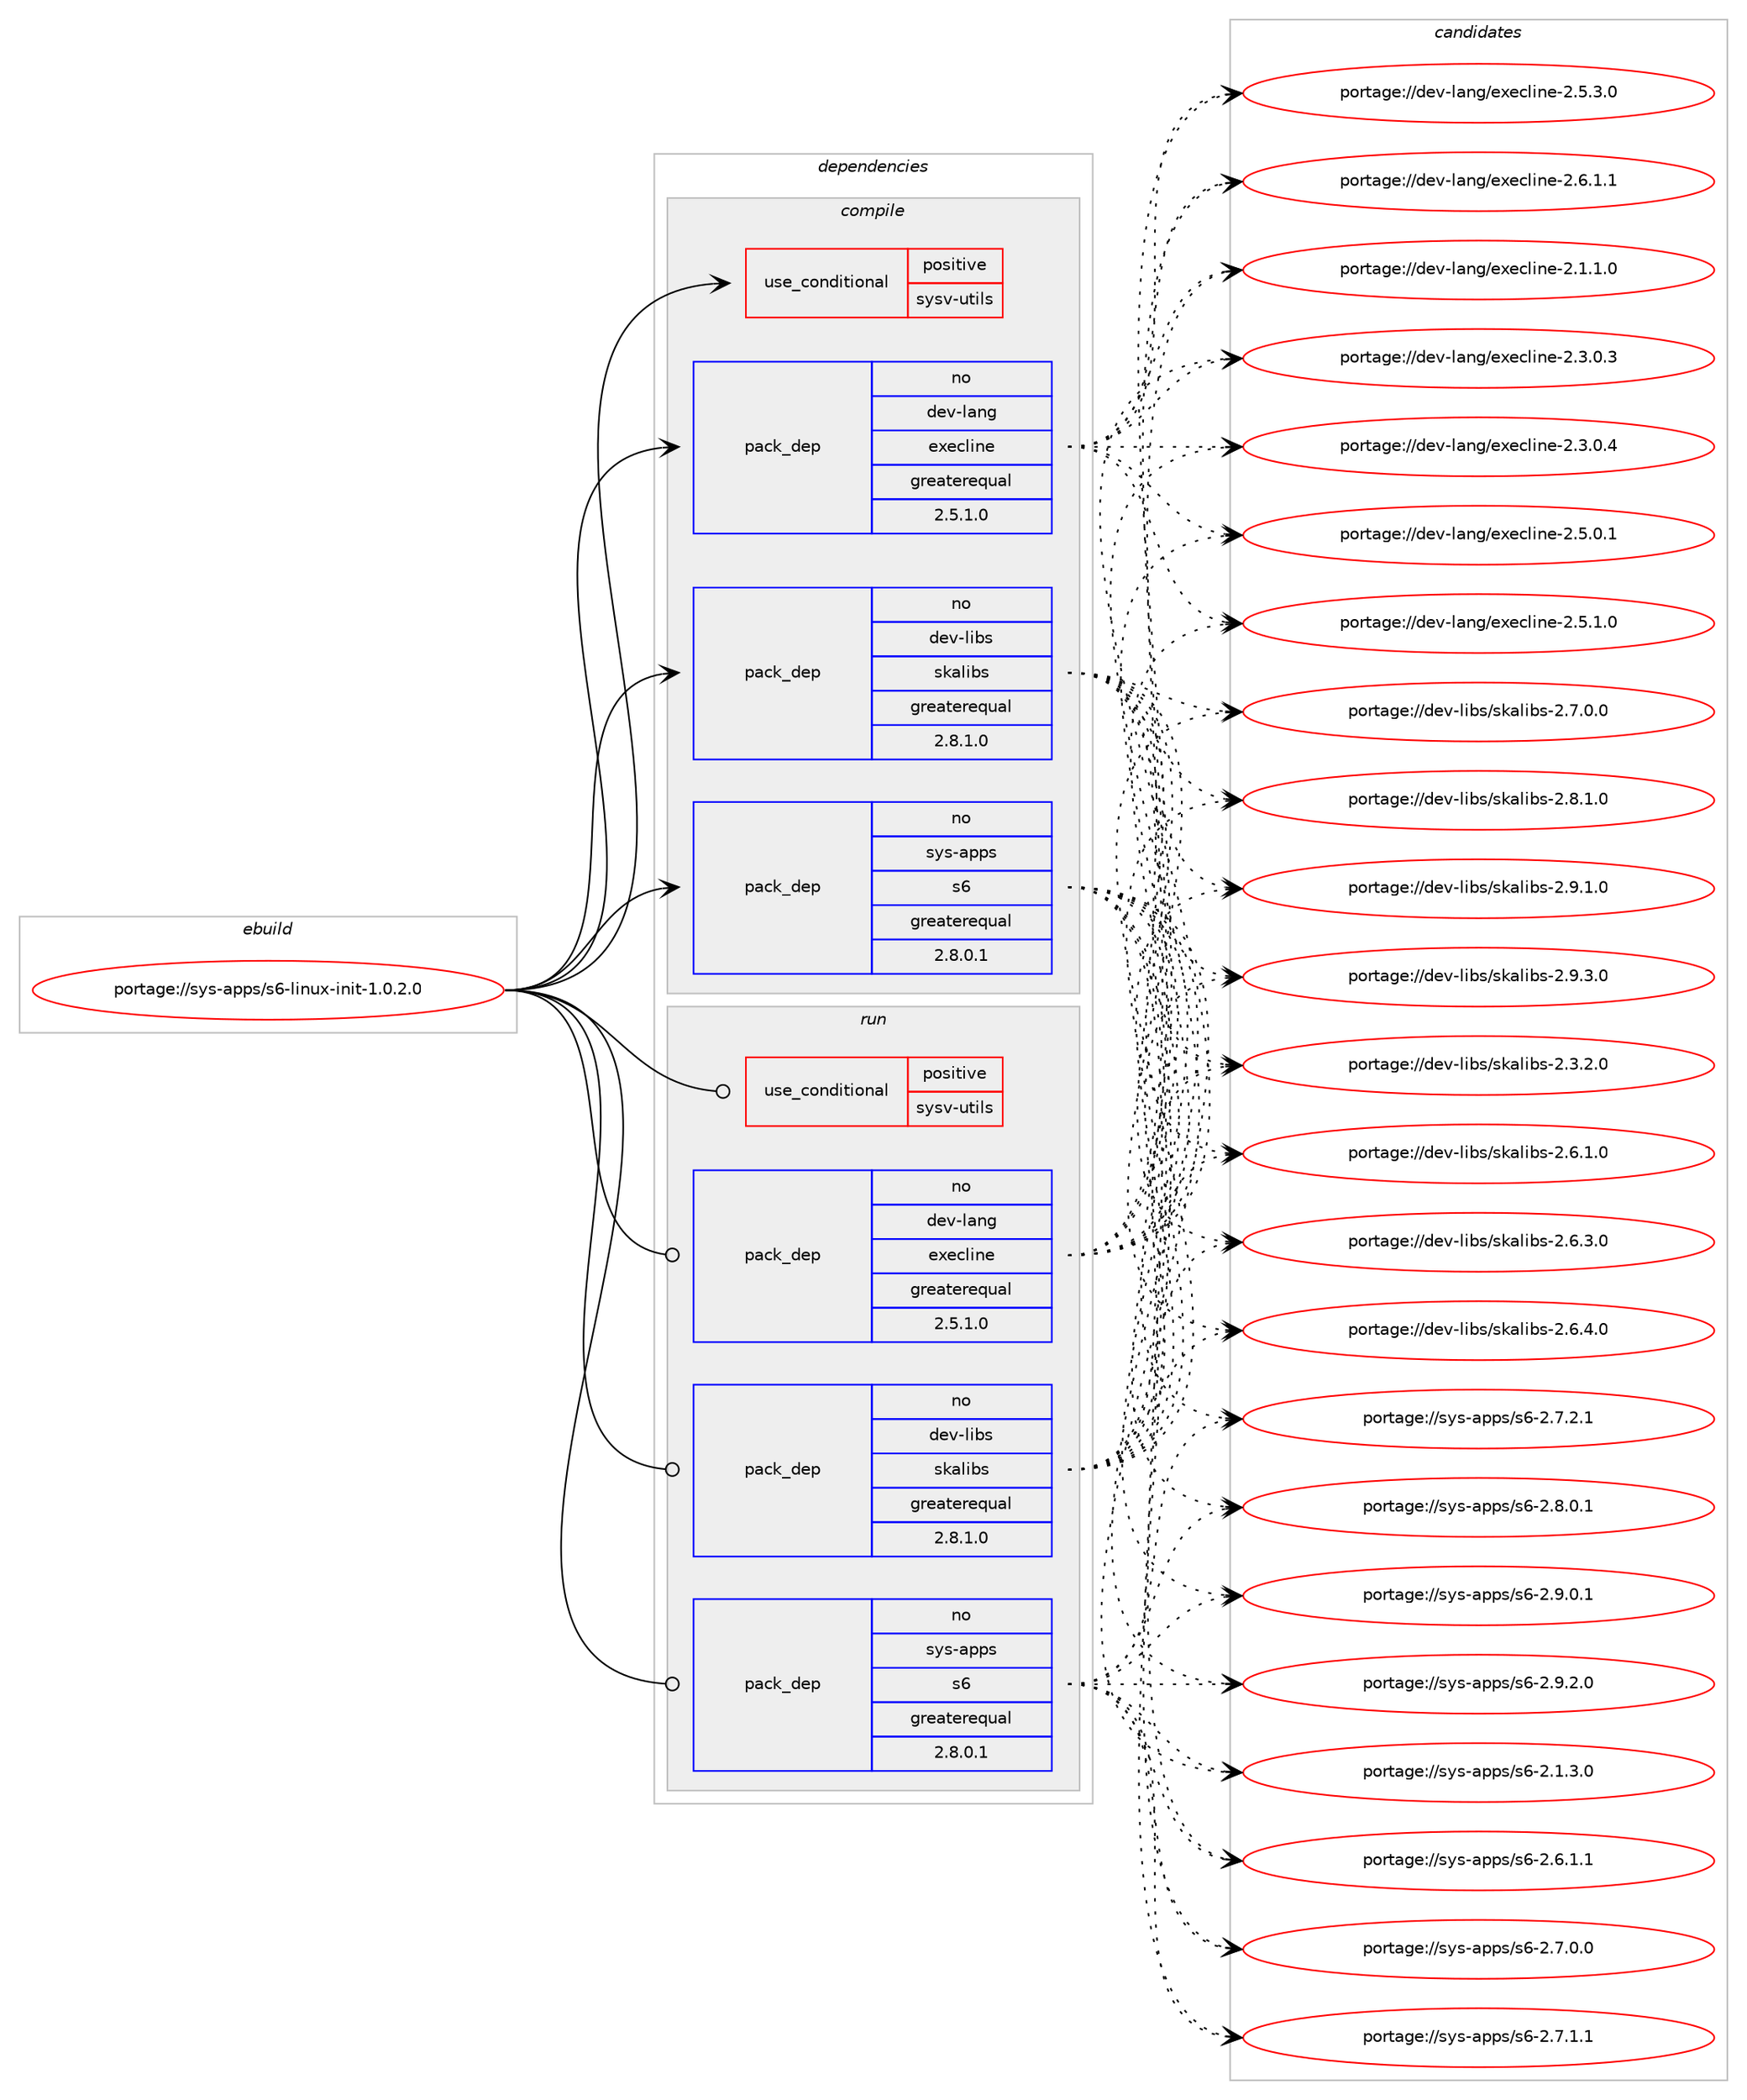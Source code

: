 digraph prolog {

# *************
# Graph options
# *************

newrank=true;
concentrate=true;
compound=true;
graph [rankdir=LR,fontname=Helvetica,fontsize=10,ranksep=1.5];#, ranksep=2.5, nodesep=0.2];
edge  [arrowhead=vee];
node  [fontname=Helvetica,fontsize=10];

# **********
# The ebuild
# **********

subgraph cluster_leftcol {
color=gray;
rank=same;
label=<<i>ebuild</i>>;
id [label="portage://sys-apps/s6-linux-init-1.0.2.0", color=red, width=4, href="../sys-apps/s6-linux-init-1.0.2.0.svg"];
}

# ****************
# The dependencies
# ****************

subgraph cluster_midcol {
color=gray;
label=<<i>dependencies</i>>;
subgraph cluster_compile {
fillcolor="#eeeeee";
style=filled;
label=<<i>compile</i>>;
subgraph cond293 {
dependency515 [label=<<TABLE BORDER="0" CELLBORDER="1" CELLSPACING="0" CELLPADDING="4"><TR><TD ROWSPAN="3" CELLPADDING="10">use_conditional</TD></TR><TR><TD>positive</TD></TR><TR><TD>sysv-utils</TD></TR></TABLE>>, shape=none, color=red];
# *** BEGIN UNKNOWN DEPENDENCY TYPE (TODO) ***
# dependency515 -> package_dependency(portage://sys-apps/s6-linux-init-1.0.2.0,install,weak,sys-apps,systemd,none,[,,],[],[use(enable(sysv-utils),none)])
# *** END UNKNOWN DEPENDENCY TYPE (TODO) ***

# *** BEGIN UNKNOWN DEPENDENCY TYPE (TODO) ***
# dependency515 -> package_dependency(portage://sys-apps/s6-linux-init-1.0.2.0,install,weak,sys-apps,sysvinit,none,[,,],[],[])
# *** END UNKNOWN DEPENDENCY TYPE (TODO) ***

}
id:e -> dependency515:w [weight=20,style="solid",arrowhead="vee"];
subgraph pack218 {
dependency516 [label=<<TABLE BORDER="0" CELLBORDER="1" CELLSPACING="0" CELLPADDING="4" WIDTH="220"><TR><TD ROWSPAN="6" CELLPADDING="30">pack_dep</TD></TR><TR><TD WIDTH="110">no</TD></TR><TR><TD>dev-lang</TD></TR><TR><TD>execline</TD></TR><TR><TD>greaterequal</TD></TR><TR><TD>2.5.1.0</TD></TR></TABLE>>, shape=none, color=blue];
}
id:e -> dependency516:w [weight=20,style="solid",arrowhead="vee"];
subgraph pack219 {
dependency517 [label=<<TABLE BORDER="0" CELLBORDER="1" CELLSPACING="0" CELLPADDING="4" WIDTH="220"><TR><TD ROWSPAN="6" CELLPADDING="30">pack_dep</TD></TR><TR><TD WIDTH="110">no</TD></TR><TR><TD>dev-libs</TD></TR><TR><TD>skalibs</TD></TR><TR><TD>greaterequal</TD></TR><TR><TD>2.8.1.0</TD></TR></TABLE>>, shape=none, color=blue];
}
id:e -> dependency517:w [weight=20,style="solid",arrowhead="vee"];
subgraph pack220 {
dependency518 [label=<<TABLE BORDER="0" CELLBORDER="1" CELLSPACING="0" CELLPADDING="4" WIDTH="220"><TR><TD ROWSPAN="6" CELLPADDING="30">pack_dep</TD></TR><TR><TD WIDTH="110">no</TD></TR><TR><TD>sys-apps</TD></TR><TR><TD>s6</TD></TR><TR><TD>greaterequal</TD></TR><TR><TD>2.8.0.1</TD></TR></TABLE>>, shape=none, color=blue];
}
id:e -> dependency518:w [weight=20,style="solid",arrowhead="vee"];
}
subgraph cluster_compileandrun {
fillcolor="#eeeeee";
style=filled;
label=<<i>compile and run</i>>;
}
subgraph cluster_run {
fillcolor="#eeeeee";
style=filled;
label=<<i>run</i>>;
subgraph cond294 {
dependency519 [label=<<TABLE BORDER="0" CELLBORDER="1" CELLSPACING="0" CELLPADDING="4"><TR><TD ROWSPAN="3" CELLPADDING="10">use_conditional</TD></TR><TR><TD>positive</TD></TR><TR><TD>sysv-utils</TD></TR></TABLE>>, shape=none, color=red];
# *** BEGIN UNKNOWN DEPENDENCY TYPE (TODO) ***
# dependency519 -> package_dependency(portage://sys-apps/s6-linux-init-1.0.2.0,run,weak,sys-apps,systemd,none,[,,],[],[use(enable(sysv-utils),none)])
# *** END UNKNOWN DEPENDENCY TYPE (TODO) ***

# *** BEGIN UNKNOWN DEPENDENCY TYPE (TODO) ***
# dependency519 -> package_dependency(portage://sys-apps/s6-linux-init-1.0.2.0,run,weak,sys-apps,sysvinit,none,[,,],[],[])
# *** END UNKNOWN DEPENDENCY TYPE (TODO) ***

}
id:e -> dependency519:w [weight=20,style="solid",arrowhead="odot"];
subgraph pack221 {
dependency520 [label=<<TABLE BORDER="0" CELLBORDER="1" CELLSPACING="0" CELLPADDING="4" WIDTH="220"><TR><TD ROWSPAN="6" CELLPADDING="30">pack_dep</TD></TR><TR><TD WIDTH="110">no</TD></TR><TR><TD>dev-lang</TD></TR><TR><TD>execline</TD></TR><TR><TD>greaterequal</TD></TR><TR><TD>2.5.1.0</TD></TR></TABLE>>, shape=none, color=blue];
}
id:e -> dependency520:w [weight=20,style="solid",arrowhead="odot"];
subgraph pack222 {
dependency521 [label=<<TABLE BORDER="0" CELLBORDER="1" CELLSPACING="0" CELLPADDING="4" WIDTH="220"><TR><TD ROWSPAN="6" CELLPADDING="30">pack_dep</TD></TR><TR><TD WIDTH="110">no</TD></TR><TR><TD>dev-libs</TD></TR><TR><TD>skalibs</TD></TR><TR><TD>greaterequal</TD></TR><TR><TD>2.8.1.0</TD></TR></TABLE>>, shape=none, color=blue];
}
id:e -> dependency521:w [weight=20,style="solid",arrowhead="odot"];
subgraph pack223 {
dependency522 [label=<<TABLE BORDER="0" CELLBORDER="1" CELLSPACING="0" CELLPADDING="4" WIDTH="220"><TR><TD ROWSPAN="6" CELLPADDING="30">pack_dep</TD></TR><TR><TD WIDTH="110">no</TD></TR><TR><TD>sys-apps</TD></TR><TR><TD>s6</TD></TR><TR><TD>greaterequal</TD></TR><TR><TD>2.8.0.1</TD></TR></TABLE>>, shape=none, color=blue];
}
id:e -> dependency522:w [weight=20,style="solid",arrowhead="odot"];
}
}

# **************
# The candidates
# **************

subgraph cluster_choices {
rank=same;
color=gray;
label=<<i>candidates</i>>;

subgraph choice218 {
color=black;
nodesep=1;
choice100101118451089711010347101120101991081051101014550464946494648 [label="portage://dev-lang/execline-2.1.1.0", color=red, width=4,href="../dev-lang/execline-2.1.1.0.svg"];
choice100101118451089711010347101120101991081051101014550465146484651 [label="portage://dev-lang/execline-2.3.0.3", color=red, width=4,href="../dev-lang/execline-2.3.0.3.svg"];
choice100101118451089711010347101120101991081051101014550465146484652 [label="portage://dev-lang/execline-2.3.0.4", color=red, width=4,href="../dev-lang/execline-2.3.0.4.svg"];
choice100101118451089711010347101120101991081051101014550465346484649 [label="portage://dev-lang/execline-2.5.0.1", color=red, width=4,href="../dev-lang/execline-2.5.0.1.svg"];
choice100101118451089711010347101120101991081051101014550465346494648 [label="portage://dev-lang/execline-2.5.1.0", color=red, width=4,href="../dev-lang/execline-2.5.1.0.svg"];
choice100101118451089711010347101120101991081051101014550465346514648 [label="portage://dev-lang/execline-2.5.3.0", color=red, width=4,href="../dev-lang/execline-2.5.3.0.svg"];
choice100101118451089711010347101120101991081051101014550465446494649 [label="portage://dev-lang/execline-2.6.1.1", color=red, width=4,href="../dev-lang/execline-2.6.1.1.svg"];
dependency516:e -> choice100101118451089711010347101120101991081051101014550464946494648:w [style=dotted,weight="100"];
dependency516:e -> choice100101118451089711010347101120101991081051101014550465146484651:w [style=dotted,weight="100"];
dependency516:e -> choice100101118451089711010347101120101991081051101014550465146484652:w [style=dotted,weight="100"];
dependency516:e -> choice100101118451089711010347101120101991081051101014550465346484649:w [style=dotted,weight="100"];
dependency516:e -> choice100101118451089711010347101120101991081051101014550465346494648:w [style=dotted,weight="100"];
dependency516:e -> choice100101118451089711010347101120101991081051101014550465346514648:w [style=dotted,weight="100"];
dependency516:e -> choice100101118451089711010347101120101991081051101014550465446494649:w [style=dotted,weight="100"];
}
subgraph choice219 {
color=black;
nodesep=1;
choice10010111845108105981154711510797108105981154550465146504648 [label="portage://dev-libs/skalibs-2.3.2.0", color=red, width=4,href="../dev-libs/skalibs-2.3.2.0.svg"];
choice10010111845108105981154711510797108105981154550465446494648 [label="portage://dev-libs/skalibs-2.6.1.0", color=red, width=4,href="../dev-libs/skalibs-2.6.1.0.svg"];
choice10010111845108105981154711510797108105981154550465446514648 [label="portage://dev-libs/skalibs-2.6.3.0", color=red, width=4,href="../dev-libs/skalibs-2.6.3.0.svg"];
choice10010111845108105981154711510797108105981154550465446524648 [label="portage://dev-libs/skalibs-2.6.4.0", color=red, width=4,href="../dev-libs/skalibs-2.6.4.0.svg"];
choice10010111845108105981154711510797108105981154550465546484648 [label="portage://dev-libs/skalibs-2.7.0.0", color=red, width=4,href="../dev-libs/skalibs-2.7.0.0.svg"];
choice10010111845108105981154711510797108105981154550465646494648 [label="portage://dev-libs/skalibs-2.8.1.0", color=red, width=4,href="../dev-libs/skalibs-2.8.1.0.svg"];
choice10010111845108105981154711510797108105981154550465746494648 [label="portage://dev-libs/skalibs-2.9.1.0", color=red, width=4,href="../dev-libs/skalibs-2.9.1.0.svg"];
choice10010111845108105981154711510797108105981154550465746514648 [label="portage://dev-libs/skalibs-2.9.3.0", color=red, width=4,href="../dev-libs/skalibs-2.9.3.0.svg"];
dependency517:e -> choice10010111845108105981154711510797108105981154550465146504648:w [style=dotted,weight="100"];
dependency517:e -> choice10010111845108105981154711510797108105981154550465446494648:w [style=dotted,weight="100"];
dependency517:e -> choice10010111845108105981154711510797108105981154550465446514648:w [style=dotted,weight="100"];
dependency517:e -> choice10010111845108105981154711510797108105981154550465446524648:w [style=dotted,weight="100"];
dependency517:e -> choice10010111845108105981154711510797108105981154550465546484648:w [style=dotted,weight="100"];
dependency517:e -> choice10010111845108105981154711510797108105981154550465646494648:w [style=dotted,weight="100"];
dependency517:e -> choice10010111845108105981154711510797108105981154550465746494648:w [style=dotted,weight="100"];
dependency517:e -> choice10010111845108105981154711510797108105981154550465746514648:w [style=dotted,weight="100"];
}
subgraph choice220 {
color=black;
nodesep=1;
choice115121115459711211211547115544550464946514648 [label="portage://sys-apps/s6-2.1.3.0", color=red, width=4,href="../sys-apps/s6-2.1.3.0.svg"];
choice115121115459711211211547115544550465446494649 [label="portage://sys-apps/s6-2.6.1.1", color=red, width=4,href="../sys-apps/s6-2.6.1.1.svg"];
choice115121115459711211211547115544550465546484648 [label="portage://sys-apps/s6-2.7.0.0", color=red, width=4,href="../sys-apps/s6-2.7.0.0.svg"];
choice115121115459711211211547115544550465546494649 [label="portage://sys-apps/s6-2.7.1.1", color=red, width=4,href="../sys-apps/s6-2.7.1.1.svg"];
choice115121115459711211211547115544550465546504649 [label="portage://sys-apps/s6-2.7.2.1", color=red, width=4,href="../sys-apps/s6-2.7.2.1.svg"];
choice115121115459711211211547115544550465646484649 [label="portage://sys-apps/s6-2.8.0.1", color=red, width=4,href="../sys-apps/s6-2.8.0.1.svg"];
choice115121115459711211211547115544550465746484649 [label="portage://sys-apps/s6-2.9.0.1", color=red, width=4,href="../sys-apps/s6-2.9.0.1.svg"];
choice115121115459711211211547115544550465746504648 [label="portage://sys-apps/s6-2.9.2.0", color=red, width=4,href="../sys-apps/s6-2.9.2.0.svg"];
dependency518:e -> choice115121115459711211211547115544550464946514648:w [style=dotted,weight="100"];
dependency518:e -> choice115121115459711211211547115544550465446494649:w [style=dotted,weight="100"];
dependency518:e -> choice115121115459711211211547115544550465546484648:w [style=dotted,weight="100"];
dependency518:e -> choice115121115459711211211547115544550465546494649:w [style=dotted,weight="100"];
dependency518:e -> choice115121115459711211211547115544550465546504649:w [style=dotted,weight="100"];
dependency518:e -> choice115121115459711211211547115544550465646484649:w [style=dotted,weight="100"];
dependency518:e -> choice115121115459711211211547115544550465746484649:w [style=dotted,weight="100"];
dependency518:e -> choice115121115459711211211547115544550465746504648:w [style=dotted,weight="100"];
}
subgraph choice221 {
color=black;
nodesep=1;
choice100101118451089711010347101120101991081051101014550464946494648 [label="portage://dev-lang/execline-2.1.1.0", color=red, width=4,href="../dev-lang/execline-2.1.1.0.svg"];
choice100101118451089711010347101120101991081051101014550465146484651 [label="portage://dev-lang/execline-2.3.0.3", color=red, width=4,href="../dev-lang/execline-2.3.0.3.svg"];
choice100101118451089711010347101120101991081051101014550465146484652 [label="portage://dev-lang/execline-2.3.0.4", color=red, width=4,href="../dev-lang/execline-2.3.0.4.svg"];
choice100101118451089711010347101120101991081051101014550465346484649 [label="portage://dev-lang/execline-2.5.0.1", color=red, width=4,href="../dev-lang/execline-2.5.0.1.svg"];
choice100101118451089711010347101120101991081051101014550465346494648 [label="portage://dev-lang/execline-2.5.1.0", color=red, width=4,href="../dev-lang/execline-2.5.1.0.svg"];
choice100101118451089711010347101120101991081051101014550465346514648 [label="portage://dev-lang/execline-2.5.3.0", color=red, width=4,href="../dev-lang/execline-2.5.3.0.svg"];
choice100101118451089711010347101120101991081051101014550465446494649 [label="portage://dev-lang/execline-2.6.1.1", color=red, width=4,href="../dev-lang/execline-2.6.1.1.svg"];
dependency520:e -> choice100101118451089711010347101120101991081051101014550464946494648:w [style=dotted,weight="100"];
dependency520:e -> choice100101118451089711010347101120101991081051101014550465146484651:w [style=dotted,weight="100"];
dependency520:e -> choice100101118451089711010347101120101991081051101014550465146484652:w [style=dotted,weight="100"];
dependency520:e -> choice100101118451089711010347101120101991081051101014550465346484649:w [style=dotted,weight="100"];
dependency520:e -> choice100101118451089711010347101120101991081051101014550465346494648:w [style=dotted,weight="100"];
dependency520:e -> choice100101118451089711010347101120101991081051101014550465346514648:w [style=dotted,weight="100"];
dependency520:e -> choice100101118451089711010347101120101991081051101014550465446494649:w [style=dotted,weight="100"];
}
subgraph choice222 {
color=black;
nodesep=1;
choice10010111845108105981154711510797108105981154550465146504648 [label="portage://dev-libs/skalibs-2.3.2.0", color=red, width=4,href="../dev-libs/skalibs-2.3.2.0.svg"];
choice10010111845108105981154711510797108105981154550465446494648 [label="portage://dev-libs/skalibs-2.6.1.0", color=red, width=4,href="../dev-libs/skalibs-2.6.1.0.svg"];
choice10010111845108105981154711510797108105981154550465446514648 [label="portage://dev-libs/skalibs-2.6.3.0", color=red, width=4,href="../dev-libs/skalibs-2.6.3.0.svg"];
choice10010111845108105981154711510797108105981154550465446524648 [label="portage://dev-libs/skalibs-2.6.4.0", color=red, width=4,href="../dev-libs/skalibs-2.6.4.0.svg"];
choice10010111845108105981154711510797108105981154550465546484648 [label="portage://dev-libs/skalibs-2.7.0.0", color=red, width=4,href="../dev-libs/skalibs-2.7.0.0.svg"];
choice10010111845108105981154711510797108105981154550465646494648 [label="portage://dev-libs/skalibs-2.8.1.0", color=red, width=4,href="../dev-libs/skalibs-2.8.1.0.svg"];
choice10010111845108105981154711510797108105981154550465746494648 [label="portage://dev-libs/skalibs-2.9.1.0", color=red, width=4,href="../dev-libs/skalibs-2.9.1.0.svg"];
choice10010111845108105981154711510797108105981154550465746514648 [label="portage://dev-libs/skalibs-2.9.3.0", color=red, width=4,href="../dev-libs/skalibs-2.9.3.0.svg"];
dependency521:e -> choice10010111845108105981154711510797108105981154550465146504648:w [style=dotted,weight="100"];
dependency521:e -> choice10010111845108105981154711510797108105981154550465446494648:w [style=dotted,weight="100"];
dependency521:e -> choice10010111845108105981154711510797108105981154550465446514648:w [style=dotted,weight="100"];
dependency521:e -> choice10010111845108105981154711510797108105981154550465446524648:w [style=dotted,weight="100"];
dependency521:e -> choice10010111845108105981154711510797108105981154550465546484648:w [style=dotted,weight="100"];
dependency521:e -> choice10010111845108105981154711510797108105981154550465646494648:w [style=dotted,weight="100"];
dependency521:e -> choice10010111845108105981154711510797108105981154550465746494648:w [style=dotted,weight="100"];
dependency521:e -> choice10010111845108105981154711510797108105981154550465746514648:w [style=dotted,weight="100"];
}
subgraph choice223 {
color=black;
nodesep=1;
choice115121115459711211211547115544550464946514648 [label="portage://sys-apps/s6-2.1.3.0", color=red, width=4,href="../sys-apps/s6-2.1.3.0.svg"];
choice115121115459711211211547115544550465446494649 [label="portage://sys-apps/s6-2.6.1.1", color=red, width=4,href="../sys-apps/s6-2.6.1.1.svg"];
choice115121115459711211211547115544550465546484648 [label="portage://sys-apps/s6-2.7.0.0", color=red, width=4,href="../sys-apps/s6-2.7.0.0.svg"];
choice115121115459711211211547115544550465546494649 [label="portage://sys-apps/s6-2.7.1.1", color=red, width=4,href="../sys-apps/s6-2.7.1.1.svg"];
choice115121115459711211211547115544550465546504649 [label="portage://sys-apps/s6-2.7.2.1", color=red, width=4,href="../sys-apps/s6-2.7.2.1.svg"];
choice115121115459711211211547115544550465646484649 [label="portage://sys-apps/s6-2.8.0.1", color=red, width=4,href="../sys-apps/s6-2.8.0.1.svg"];
choice115121115459711211211547115544550465746484649 [label="portage://sys-apps/s6-2.9.0.1", color=red, width=4,href="../sys-apps/s6-2.9.0.1.svg"];
choice115121115459711211211547115544550465746504648 [label="portage://sys-apps/s6-2.9.2.0", color=red, width=4,href="../sys-apps/s6-2.9.2.0.svg"];
dependency522:e -> choice115121115459711211211547115544550464946514648:w [style=dotted,weight="100"];
dependency522:e -> choice115121115459711211211547115544550465446494649:w [style=dotted,weight="100"];
dependency522:e -> choice115121115459711211211547115544550465546484648:w [style=dotted,weight="100"];
dependency522:e -> choice115121115459711211211547115544550465546494649:w [style=dotted,weight="100"];
dependency522:e -> choice115121115459711211211547115544550465546504649:w [style=dotted,weight="100"];
dependency522:e -> choice115121115459711211211547115544550465646484649:w [style=dotted,weight="100"];
dependency522:e -> choice115121115459711211211547115544550465746484649:w [style=dotted,weight="100"];
dependency522:e -> choice115121115459711211211547115544550465746504648:w [style=dotted,weight="100"];
}
}

}
